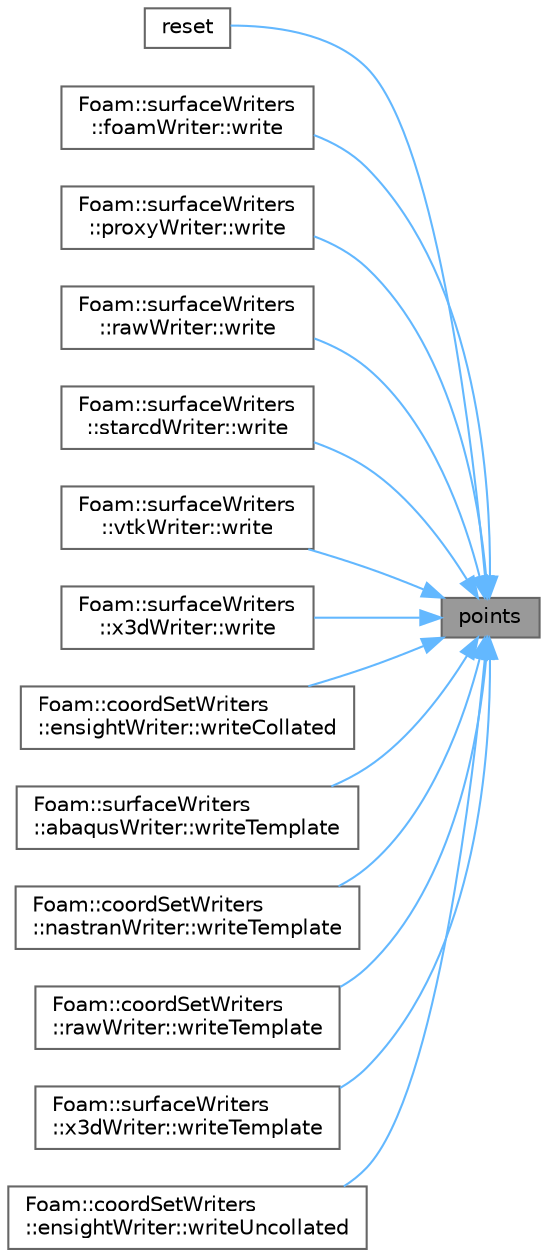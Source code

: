 digraph "points"
{
 // LATEX_PDF_SIZE
  bgcolor="transparent";
  edge [fontname=Helvetica,fontsize=10,labelfontname=Helvetica,labelfontsize=10];
  node [fontname=Helvetica,fontsize=10,shape=box,height=0.2,width=0.4];
  rankdir="RL";
  Node1 [id="Node000001",label="points",height=0.2,width=0.4,color="gray40", fillcolor="grey60", style="filled", fontcolor="black",tooltip=" "];
  Node1 -> Node2 [id="edge1_Node000001_Node000002",dir="back",color="steelblue1",style="solid",tooltip=" "];
  Node2 [id="Node000002",label="reset",height=0.2,width=0.4,color="grey40", fillcolor="white", style="filled",URL="$classFoam_1_1meshedSurfRef.html#a16db51e3d5940361fa1e868eeea89261",tooltip=" "];
  Node1 -> Node3 [id="edge2_Node000001_Node000003",dir="back",color="steelblue1",style="solid",tooltip=" "];
  Node3 [id="Node000003",label="Foam::surfaceWriters\l::foamWriter::write",height=0.2,width=0.4,color="grey40", fillcolor="white", style="filled",URL="$classFoam_1_1surfaceWriters_1_1foamWriter.html#afd799dadb33a0ff968bae2ddcb13787b",tooltip=" "];
  Node1 -> Node4 [id="edge3_Node000001_Node000004",dir="back",color="steelblue1",style="solid",tooltip=" "];
  Node4 [id="Node000004",label="Foam::surfaceWriters\l::proxyWriter::write",height=0.2,width=0.4,color="grey40", fillcolor="white", style="filled",URL="$classFoam_1_1surfaceWriters_1_1proxyWriter.html#afd799dadb33a0ff968bae2ddcb13787b",tooltip=" "];
  Node1 -> Node5 [id="edge4_Node000001_Node000005",dir="back",color="steelblue1",style="solid",tooltip=" "];
  Node5 [id="Node000005",label="Foam::surfaceWriters\l::rawWriter::write",height=0.2,width=0.4,color="grey40", fillcolor="white", style="filled",URL="$classFoam_1_1surfaceWriters_1_1rawWriter.html#afd799dadb33a0ff968bae2ddcb13787b",tooltip=" "];
  Node1 -> Node6 [id="edge5_Node000001_Node000006",dir="back",color="steelblue1",style="solid",tooltip=" "];
  Node6 [id="Node000006",label="Foam::surfaceWriters\l::starcdWriter::write",height=0.2,width=0.4,color="grey40", fillcolor="white", style="filled",URL="$classFoam_1_1surfaceWriters_1_1starcdWriter.html#afd799dadb33a0ff968bae2ddcb13787b",tooltip=" "];
  Node1 -> Node7 [id="edge6_Node000001_Node000007",dir="back",color="steelblue1",style="solid",tooltip=" "];
  Node7 [id="Node000007",label="Foam::surfaceWriters\l::vtkWriter::write",height=0.2,width=0.4,color="grey40", fillcolor="white", style="filled",URL="$classFoam_1_1surfaceWriters_1_1vtkWriter.html#afd799dadb33a0ff968bae2ddcb13787b",tooltip=" "];
  Node1 -> Node8 [id="edge7_Node000001_Node000008",dir="back",color="steelblue1",style="solid",tooltip=" "];
  Node8 [id="Node000008",label="Foam::surfaceWriters\l::x3dWriter::write",height=0.2,width=0.4,color="grey40", fillcolor="white", style="filled",URL="$classFoam_1_1surfaceWriters_1_1x3dWriter.html#afd799dadb33a0ff968bae2ddcb13787b",tooltip=" "];
  Node1 -> Node9 [id="edge8_Node000001_Node000009",dir="back",color="steelblue1",style="solid",tooltip=" "];
  Node9 [id="Node000009",label="Foam::coordSetWriters\l::ensightWriter::writeCollated",height=0.2,width=0.4,color="grey40", fillcolor="white", style="filled",URL="$classFoam_1_1coordSetWriters_1_1ensightWriter.html#a5468d728981ac7c63776e5d198ee5808",tooltip=" "];
  Node1 -> Node10 [id="edge9_Node000001_Node000010",dir="back",color="steelblue1",style="solid",tooltip=" "];
  Node10 [id="Node000010",label="Foam::surfaceWriters\l::abaqusWriter::writeTemplate",height=0.2,width=0.4,color="grey40", fillcolor="white", style="filled",URL="$classFoam_1_1surfaceWriters_1_1abaqusWriter.html#a817eda2af780a14495d0652de348dfda",tooltip=" "];
  Node1 -> Node11 [id="edge10_Node000001_Node000011",dir="back",color="steelblue1",style="solid",tooltip=" "];
  Node11 [id="Node000011",label="Foam::coordSetWriters\l::nastranWriter::writeTemplate",height=0.2,width=0.4,color="grey40", fillcolor="white", style="filled",URL="$classFoam_1_1coordSetWriters_1_1nastranWriter.html#a817eda2af780a14495d0652de348dfda",tooltip=" "];
  Node1 -> Node12 [id="edge11_Node000001_Node000012",dir="back",color="steelblue1",style="solid",tooltip=" "];
  Node12 [id="Node000012",label="Foam::coordSetWriters\l::rawWriter::writeTemplate",height=0.2,width=0.4,color="grey40", fillcolor="white", style="filled",URL="$classFoam_1_1coordSetWriters_1_1rawWriter.html#a817eda2af780a14495d0652de348dfda",tooltip=" "];
  Node1 -> Node13 [id="edge12_Node000001_Node000013",dir="back",color="steelblue1",style="solid",tooltip=" "];
  Node13 [id="Node000013",label="Foam::surfaceWriters\l::x3dWriter::writeTemplate",height=0.2,width=0.4,color="grey40", fillcolor="white", style="filled",URL="$classFoam_1_1surfaceWriters_1_1x3dWriter.html#a817eda2af780a14495d0652de348dfda",tooltip=" "];
  Node1 -> Node14 [id="edge13_Node000001_Node000014",dir="back",color="steelblue1",style="solid",tooltip=" "];
  Node14 [id="Node000014",label="Foam::coordSetWriters\l::ensightWriter::writeUncollated",height=0.2,width=0.4,color="grey40", fillcolor="white", style="filled",URL="$classFoam_1_1coordSetWriters_1_1ensightWriter.html#a07093e16661f44e5102adbd99d25babd",tooltip=" "];
}
